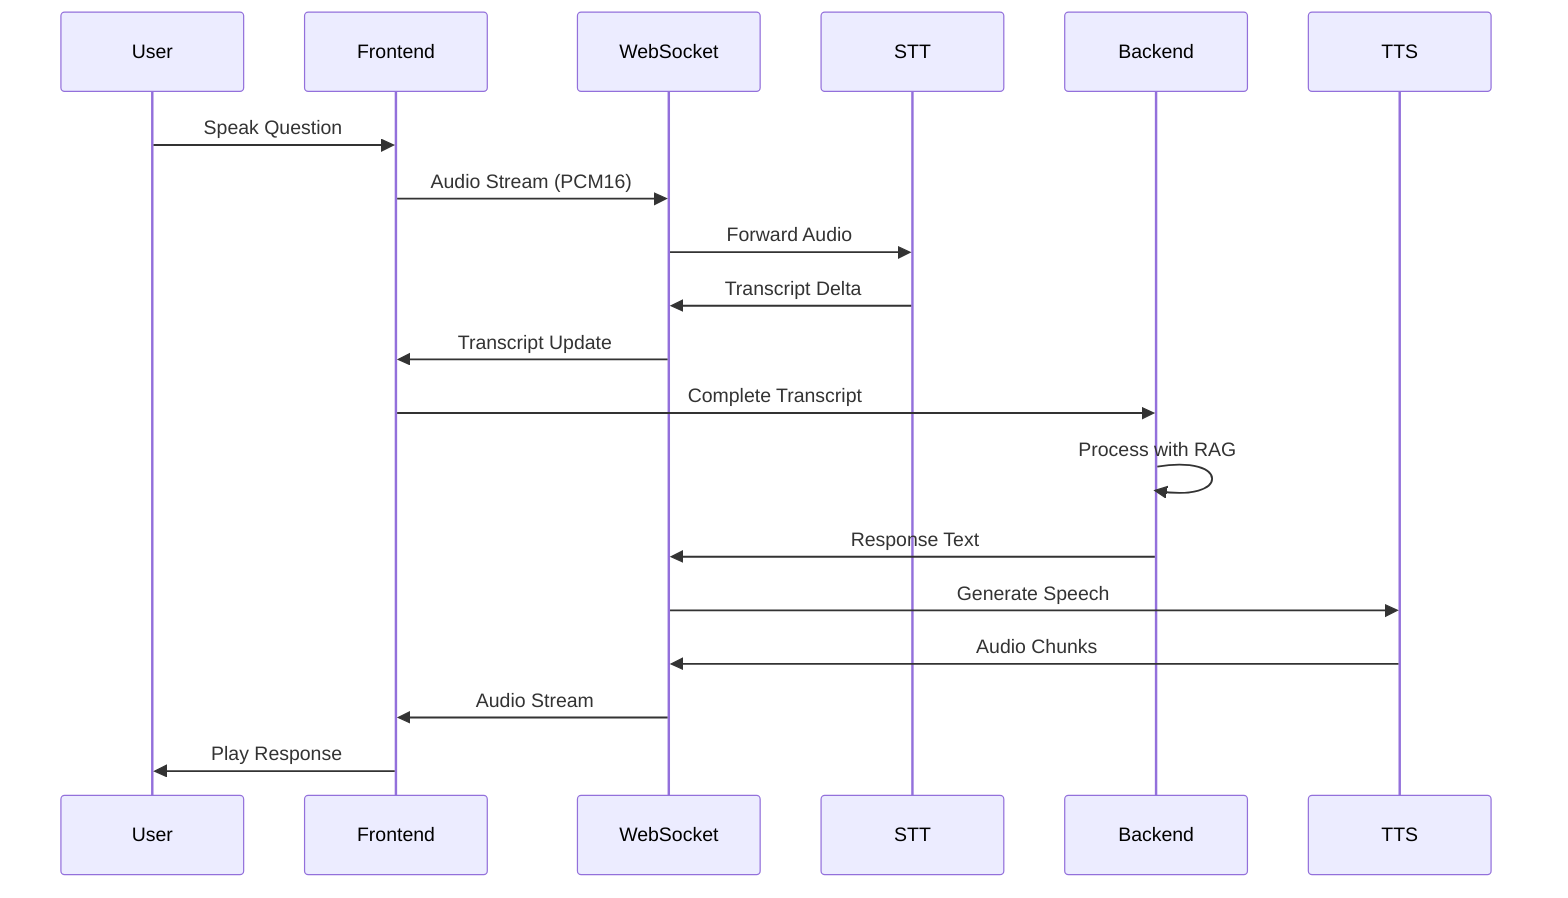 sequenceDiagram
    participant User
    participant Frontend
    participant WebSocket
    participant STT
    participant Backend
    participant TTS
    
    User->>Frontend: Speak Question
    Frontend->>WebSocket: Audio Stream (PCM16)
    WebSocket->>STT: Forward Audio
    STT->>WebSocket: Transcript Delta
    WebSocket->>Frontend: Transcript Update
    Frontend->>Backend: Complete Transcript
    Backend->>Backend: Process with RAG
    Backend->>WebSocket: Response Text
    WebSocket->>TTS: Generate Speech
    TTS->>WebSocket: Audio Chunks
    WebSocket->>Frontend: Audio Stream
    Frontend->>User: Play Response